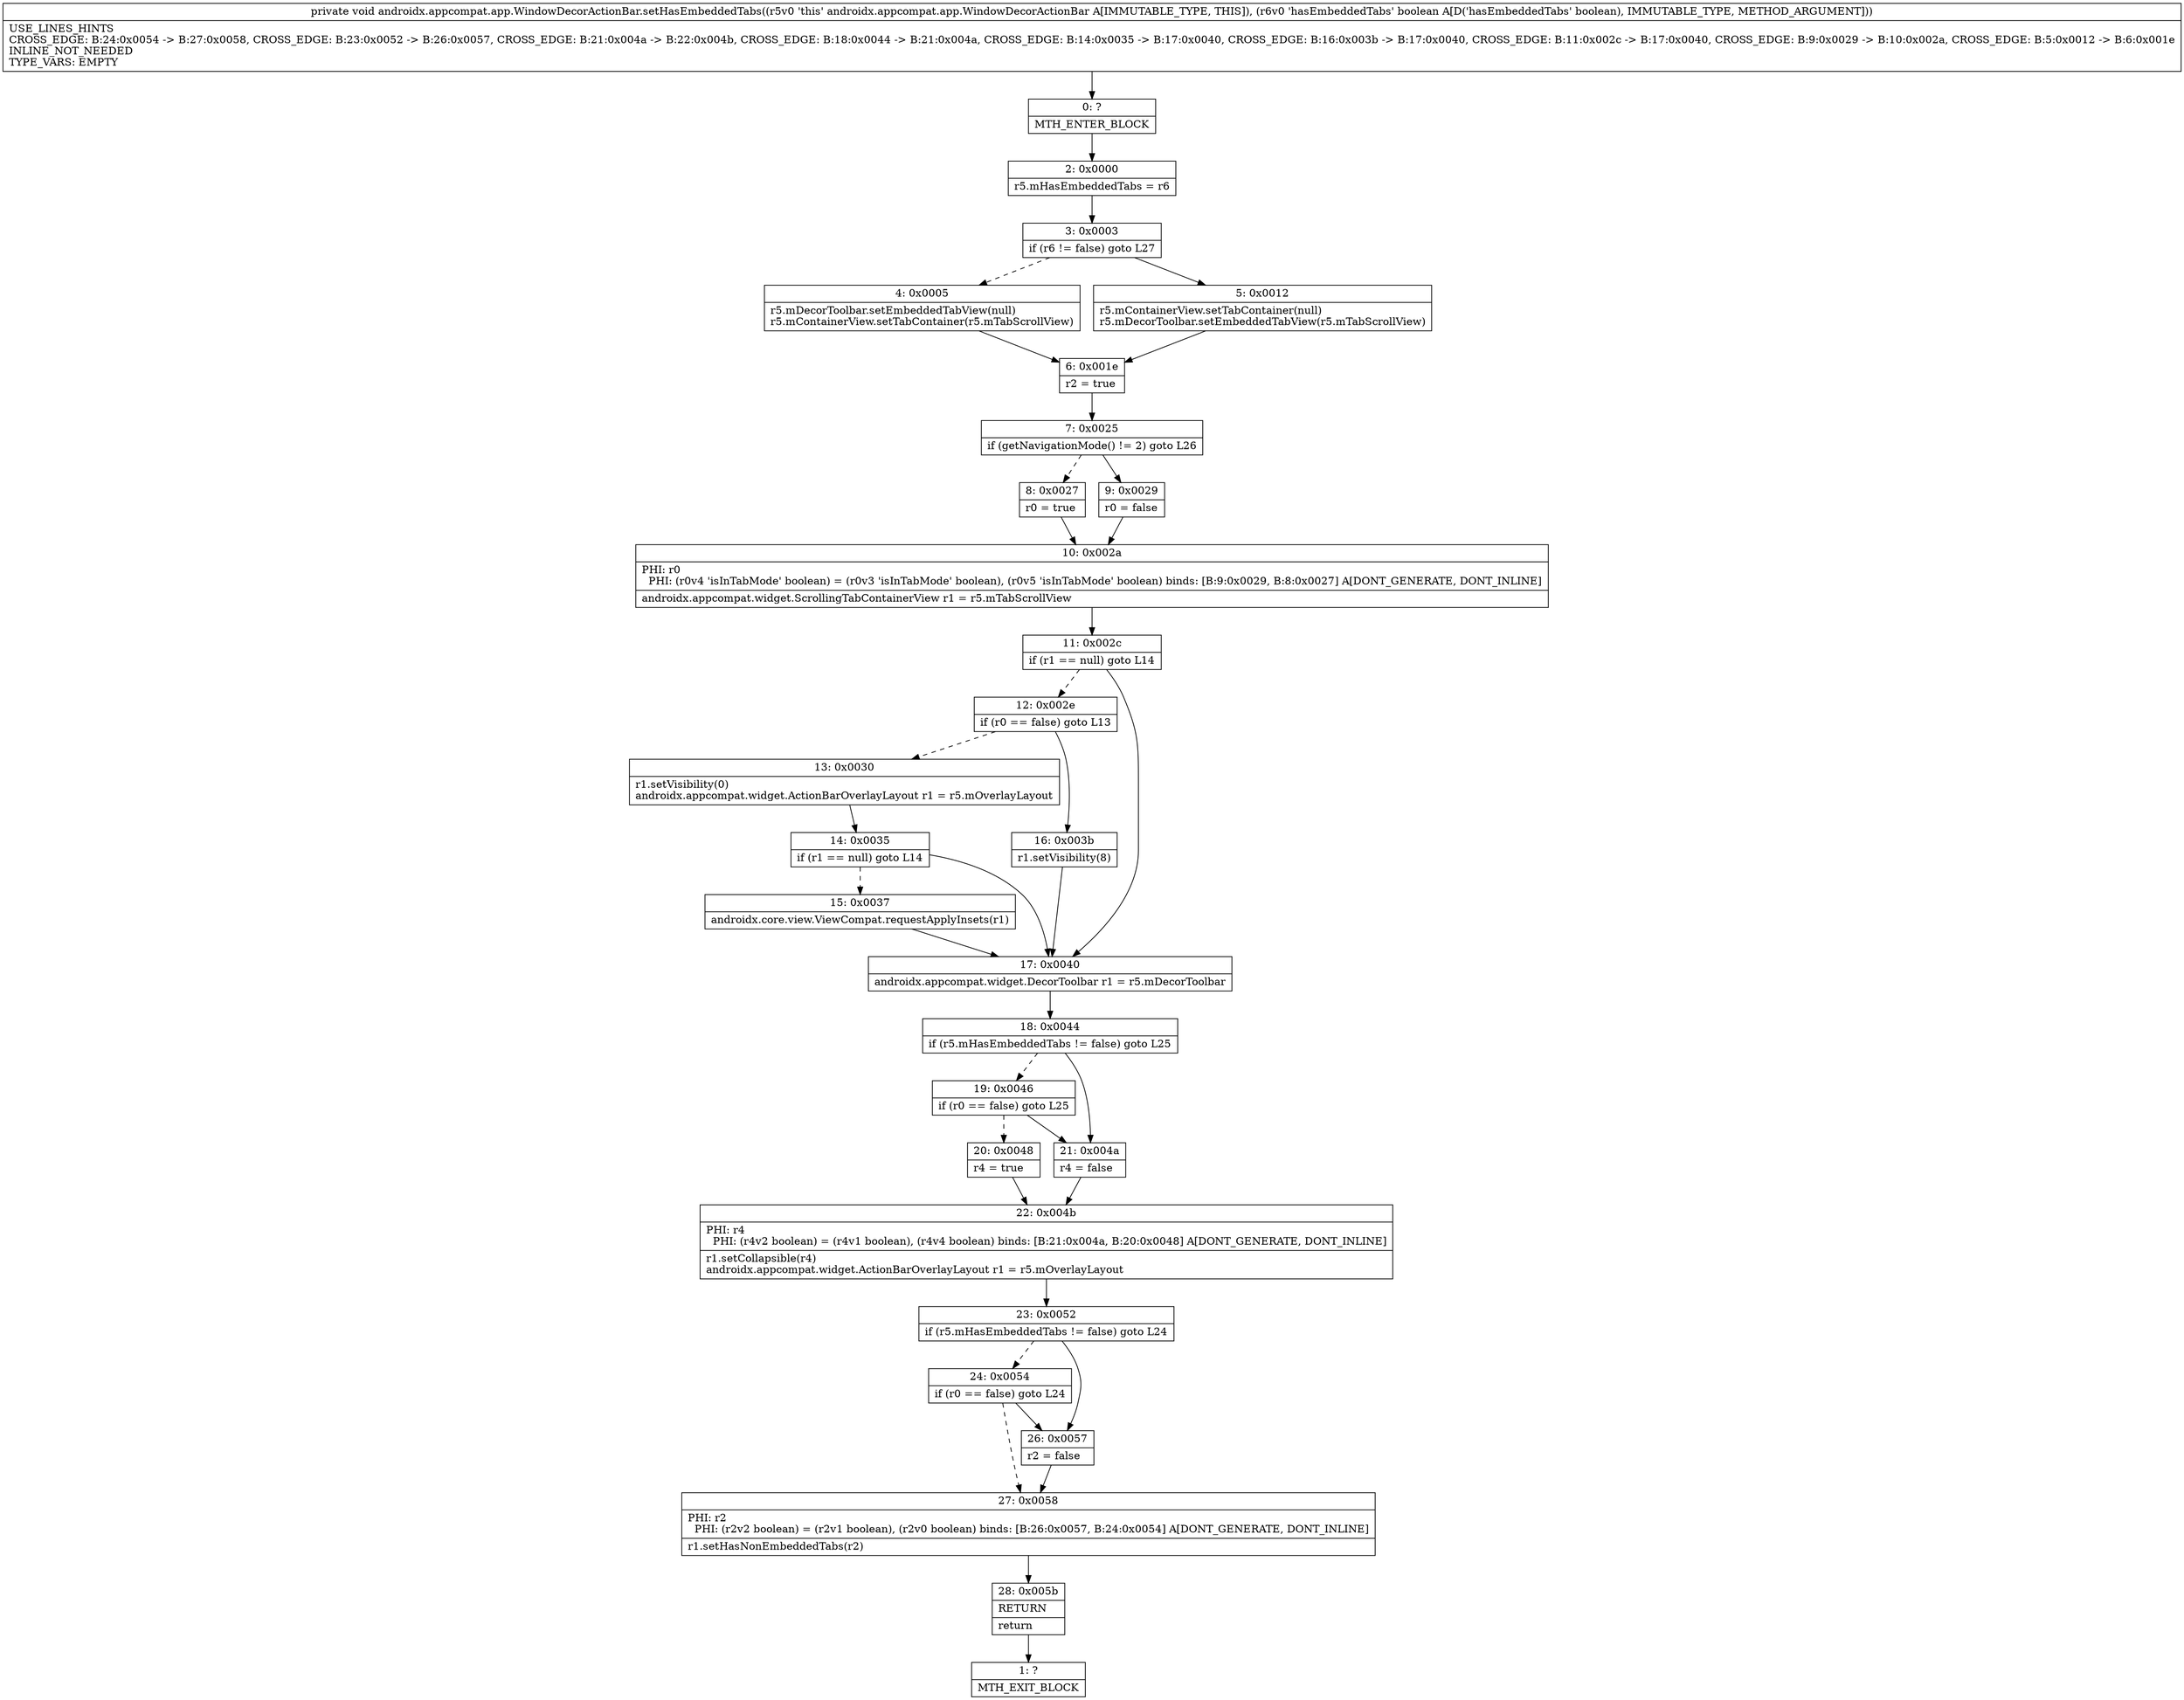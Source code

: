 digraph "CFG forandroidx.appcompat.app.WindowDecorActionBar.setHasEmbeddedTabs(Z)V" {
Node_0 [shape=record,label="{0\:\ ?|MTH_ENTER_BLOCK\l}"];
Node_2 [shape=record,label="{2\:\ 0x0000|r5.mHasEmbeddedTabs = r6\l}"];
Node_3 [shape=record,label="{3\:\ 0x0003|if (r6 != false) goto L27\l}"];
Node_4 [shape=record,label="{4\:\ 0x0005|r5.mDecorToolbar.setEmbeddedTabView(null)\lr5.mContainerView.setTabContainer(r5.mTabScrollView)\l}"];
Node_6 [shape=record,label="{6\:\ 0x001e|r2 = true\l}"];
Node_7 [shape=record,label="{7\:\ 0x0025|if (getNavigationMode() != 2) goto L26\l}"];
Node_8 [shape=record,label="{8\:\ 0x0027|r0 = true\l}"];
Node_10 [shape=record,label="{10\:\ 0x002a|PHI: r0 \l  PHI: (r0v4 'isInTabMode' boolean) = (r0v3 'isInTabMode' boolean), (r0v5 'isInTabMode' boolean) binds: [B:9:0x0029, B:8:0x0027] A[DONT_GENERATE, DONT_INLINE]\l|androidx.appcompat.widget.ScrollingTabContainerView r1 = r5.mTabScrollView\l}"];
Node_11 [shape=record,label="{11\:\ 0x002c|if (r1 == null) goto L14\l}"];
Node_12 [shape=record,label="{12\:\ 0x002e|if (r0 == false) goto L13\l}"];
Node_13 [shape=record,label="{13\:\ 0x0030|r1.setVisibility(0)\landroidx.appcompat.widget.ActionBarOverlayLayout r1 = r5.mOverlayLayout\l}"];
Node_14 [shape=record,label="{14\:\ 0x0035|if (r1 == null) goto L14\l}"];
Node_15 [shape=record,label="{15\:\ 0x0037|androidx.core.view.ViewCompat.requestApplyInsets(r1)\l}"];
Node_16 [shape=record,label="{16\:\ 0x003b|r1.setVisibility(8)\l}"];
Node_17 [shape=record,label="{17\:\ 0x0040|androidx.appcompat.widget.DecorToolbar r1 = r5.mDecorToolbar\l}"];
Node_18 [shape=record,label="{18\:\ 0x0044|if (r5.mHasEmbeddedTabs != false) goto L25\l}"];
Node_19 [shape=record,label="{19\:\ 0x0046|if (r0 == false) goto L25\l}"];
Node_20 [shape=record,label="{20\:\ 0x0048|r4 = true\l}"];
Node_22 [shape=record,label="{22\:\ 0x004b|PHI: r4 \l  PHI: (r4v2 boolean) = (r4v1 boolean), (r4v4 boolean) binds: [B:21:0x004a, B:20:0x0048] A[DONT_GENERATE, DONT_INLINE]\l|r1.setCollapsible(r4)\landroidx.appcompat.widget.ActionBarOverlayLayout r1 = r5.mOverlayLayout\l}"];
Node_23 [shape=record,label="{23\:\ 0x0052|if (r5.mHasEmbeddedTabs != false) goto L24\l}"];
Node_24 [shape=record,label="{24\:\ 0x0054|if (r0 == false) goto L24\l}"];
Node_27 [shape=record,label="{27\:\ 0x0058|PHI: r2 \l  PHI: (r2v2 boolean) = (r2v1 boolean), (r2v0 boolean) binds: [B:26:0x0057, B:24:0x0054] A[DONT_GENERATE, DONT_INLINE]\l|r1.setHasNonEmbeddedTabs(r2)\l}"];
Node_28 [shape=record,label="{28\:\ 0x005b|RETURN\l|return\l}"];
Node_1 [shape=record,label="{1\:\ ?|MTH_EXIT_BLOCK\l}"];
Node_26 [shape=record,label="{26\:\ 0x0057|r2 = false\l}"];
Node_21 [shape=record,label="{21\:\ 0x004a|r4 = false\l}"];
Node_9 [shape=record,label="{9\:\ 0x0029|r0 = false\l}"];
Node_5 [shape=record,label="{5\:\ 0x0012|r5.mContainerView.setTabContainer(null)\lr5.mDecorToolbar.setEmbeddedTabView(r5.mTabScrollView)\l}"];
MethodNode[shape=record,label="{private void androidx.appcompat.app.WindowDecorActionBar.setHasEmbeddedTabs((r5v0 'this' androidx.appcompat.app.WindowDecorActionBar A[IMMUTABLE_TYPE, THIS]), (r6v0 'hasEmbeddedTabs' boolean A[D('hasEmbeddedTabs' boolean), IMMUTABLE_TYPE, METHOD_ARGUMENT]))  | USE_LINES_HINTS\lCROSS_EDGE: B:24:0x0054 \-\> B:27:0x0058, CROSS_EDGE: B:23:0x0052 \-\> B:26:0x0057, CROSS_EDGE: B:21:0x004a \-\> B:22:0x004b, CROSS_EDGE: B:18:0x0044 \-\> B:21:0x004a, CROSS_EDGE: B:14:0x0035 \-\> B:17:0x0040, CROSS_EDGE: B:16:0x003b \-\> B:17:0x0040, CROSS_EDGE: B:11:0x002c \-\> B:17:0x0040, CROSS_EDGE: B:9:0x0029 \-\> B:10:0x002a, CROSS_EDGE: B:5:0x0012 \-\> B:6:0x001e\lINLINE_NOT_NEEDED\lTYPE_VARS: EMPTY\l}"];
MethodNode -> Node_0;Node_0 -> Node_2;
Node_2 -> Node_3;
Node_3 -> Node_4[style=dashed];
Node_3 -> Node_5;
Node_4 -> Node_6;
Node_6 -> Node_7;
Node_7 -> Node_8[style=dashed];
Node_7 -> Node_9;
Node_8 -> Node_10;
Node_10 -> Node_11;
Node_11 -> Node_12[style=dashed];
Node_11 -> Node_17;
Node_12 -> Node_13[style=dashed];
Node_12 -> Node_16;
Node_13 -> Node_14;
Node_14 -> Node_15[style=dashed];
Node_14 -> Node_17;
Node_15 -> Node_17;
Node_16 -> Node_17;
Node_17 -> Node_18;
Node_18 -> Node_19[style=dashed];
Node_18 -> Node_21;
Node_19 -> Node_20[style=dashed];
Node_19 -> Node_21;
Node_20 -> Node_22;
Node_22 -> Node_23;
Node_23 -> Node_24[style=dashed];
Node_23 -> Node_26;
Node_24 -> Node_26;
Node_24 -> Node_27[style=dashed];
Node_27 -> Node_28;
Node_28 -> Node_1;
Node_26 -> Node_27;
Node_21 -> Node_22;
Node_9 -> Node_10;
Node_5 -> Node_6;
}

